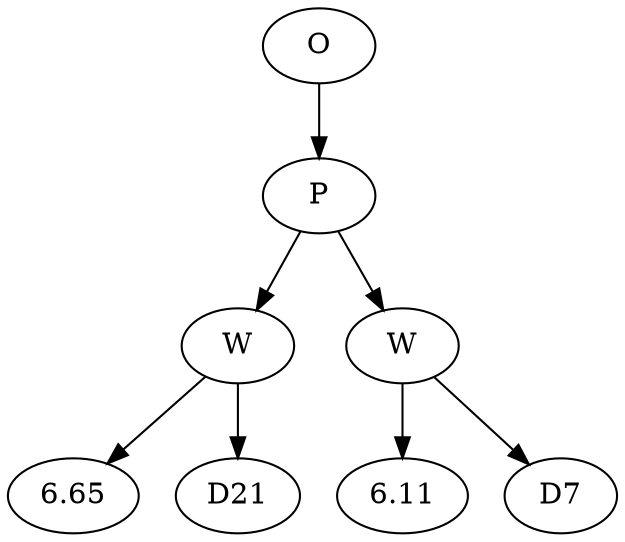 // Tree
digraph {
	6119398 [label=O]
	6119399 [label=P]
	6119398 -> 6119399
	6119400 [label=W]
	6119399 -> 6119400
	6119401 [label=6.65]
	6119400 -> 6119401
	6119402 [label=D21]
	6119400 -> 6119402
	6119403 [label=W]
	6119399 -> 6119403
	6119404 [label=6.11]
	6119403 -> 6119404
	6119405 [label=D7]
	6119403 -> 6119405
}
